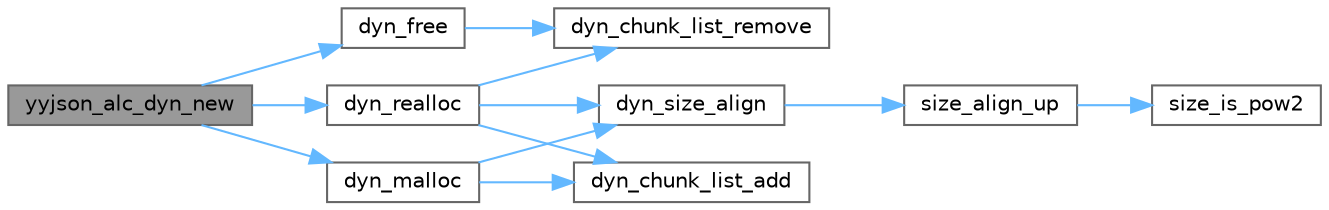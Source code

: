 digraph "yyjson_alc_dyn_new"
{
 // LATEX_PDF_SIZE
  bgcolor="transparent";
  edge [fontname=Helvetica,fontsize=10,labelfontname=Helvetica,labelfontsize=10];
  node [fontname=Helvetica,fontsize=10,shape=box,height=0.2,width=0.4];
  rankdir="LR";
  Node1 [id="Node000001",label="yyjson_alc_dyn_new",height=0.2,width=0.4,color="gray40", fillcolor="grey60", style="filled", fontcolor="black",tooltip=" "];
  Node1 -> Node2 [id="edge1_Node000001_Node000002",color="steelblue1",style="solid",tooltip=" "];
  Node2 [id="Node000002",label="dyn_free",height=0.2,width=0.4,color="grey40", fillcolor="white", style="filled",URL="$yyjson_8c.html#a87569b31ef62480627d9701c0e5c5bb4",tooltip=" "];
  Node2 -> Node3 [id="edge2_Node000002_Node000003",color="steelblue1",style="solid",tooltip=" "];
  Node3 [id="Node000003",label="dyn_chunk_list_remove",height=0.2,width=0.4,color="grey40", fillcolor="white", style="filled",URL="$yyjson_8c.html#a4c1e34ca4620ffa36ce5e6ccffd35448",tooltip=" "];
  Node1 -> Node4 [id="edge3_Node000001_Node000004",color="steelblue1",style="solid",tooltip=" "];
  Node4 [id="Node000004",label="dyn_malloc",height=0.2,width=0.4,color="grey40", fillcolor="white", style="filled",URL="$yyjson_8c.html#a8f848f94e165e0ab475db1e5b08c35b0",tooltip=" "];
  Node4 -> Node5 [id="edge4_Node000004_Node000005",color="steelblue1",style="solid",tooltip=" "];
  Node5 [id="Node000005",label="dyn_chunk_list_add",height=0.2,width=0.4,color="grey40", fillcolor="white", style="filled",URL="$yyjson_8c.html#ab5756d778a51e00070ba7e195fb67096",tooltip=" "];
  Node4 -> Node6 [id="edge5_Node000004_Node000006",color="steelblue1",style="solid",tooltip=" "];
  Node6 [id="Node000006",label="dyn_size_align",height=0.2,width=0.4,color="grey40", fillcolor="white", style="filled",URL="$yyjson_8c.html#af6a69c8f311d6e10c3c6bc5638da1464",tooltip=" "];
  Node6 -> Node7 [id="edge6_Node000006_Node000007",color="steelblue1",style="solid",tooltip=" "];
  Node7 [id="Node000007",label="size_align_up",height=0.2,width=0.4,color="grey40", fillcolor="white", style="filled",URL="$yyjson_8c.html#aee0ecba3f0e01a145a4bd084c40b53b6",tooltip=" "];
  Node7 -> Node8 [id="edge7_Node000007_Node000008",color="steelblue1",style="solid",tooltip=" "];
  Node8 [id="Node000008",label="size_is_pow2",height=0.2,width=0.4,color="grey40", fillcolor="white", style="filled",URL="$yyjson_8c.html#a9c435a75a5fc566d5382ba2646704a18",tooltip=" "];
  Node1 -> Node9 [id="edge8_Node000001_Node000009",color="steelblue1",style="solid",tooltip=" "];
  Node9 [id="Node000009",label="dyn_realloc",height=0.2,width=0.4,color="grey40", fillcolor="white", style="filled",URL="$yyjson_8c.html#adf70bd6fbe1262958a27035f73a14e0e",tooltip=" "];
  Node9 -> Node5 [id="edge9_Node000009_Node000005",color="steelblue1",style="solid",tooltip=" "];
  Node9 -> Node3 [id="edge10_Node000009_Node000003",color="steelblue1",style="solid",tooltip=" "];
  Node9 -> Node6 [id="edge11_Node000009_Node000006",color="steelblue1",style="solid",tooltip=" "];
}
